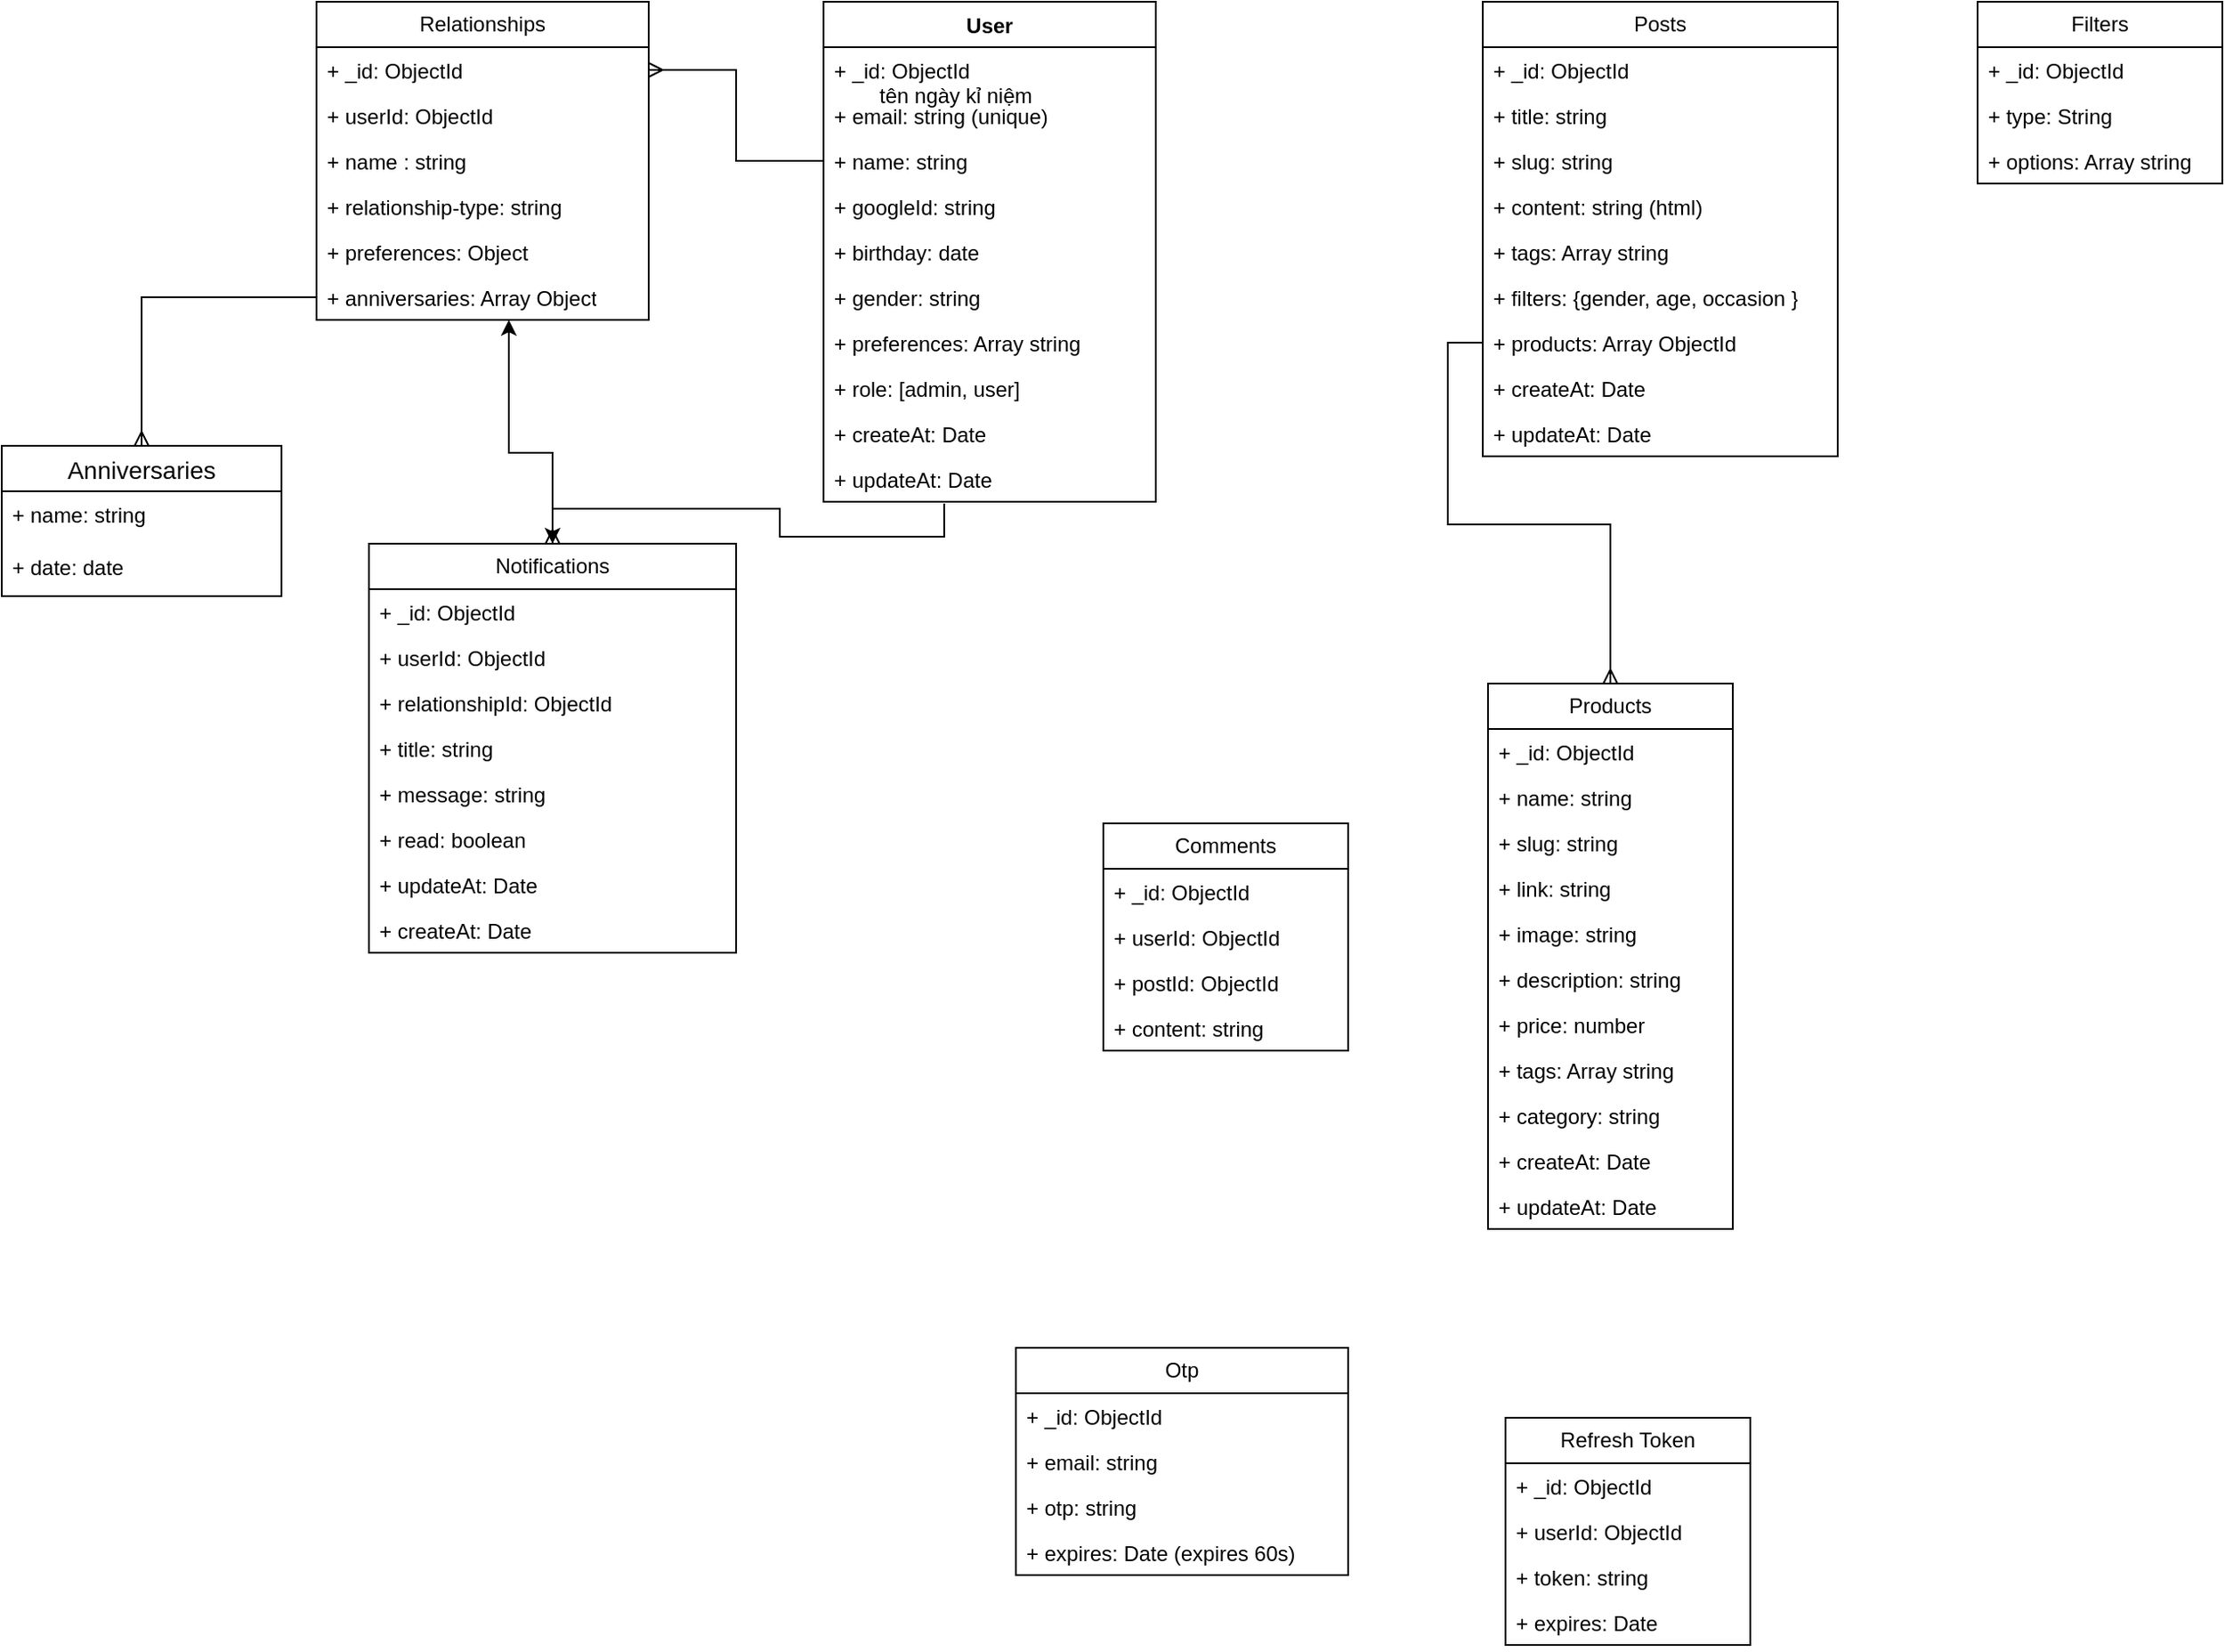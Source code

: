 <mxfile version="26.0.6">
  <diagram name="Trang-1" id="--xrfrz-BZa6Kmq3hvPH">
    <mxGraphModel dx="3088" dy="746" grid="1" gridSize="10" guides="1" tooltips="1" connect="1" arrows="1" fold="1" page="1" pageScale="1" pageWidth="1654" pageHeight="2336" math="0" shadow="0">
      <root>
        <mxCell id="0" />
        <mxCell id="1" parent="0" />
        <mxCell id="nXrRDYK2SzlN4TtGPAdK-11" value="User" style="swimlane;fontStyle=1;align=center;verticalAlign=top;childLayout=stackLayout;horizontal=1;startSize=26;horizontalStack=0;resizeParent=1;resizeParentMax=0;resizeLast=0;collapsible=1;marginBottom=0;whiteSpace=wrap;html=1;" parent="1" vertex="1">
          <mxGeometry x="380" y="90" width="190" height="286" as="geometry" />
        </mxCell>
        <mxCell id="nXrRDYK2SzlN4TtGPAdK-12" value="+ _id: ObjectId" style="text;strokeColor=none;fillColor=none;align=left;verticalAlign=top;spacingLeft=4;spacingRight=4;overflow=hidden;rotatable=0;points=[[0,0.5],[1,0.5]];portConstraint=eastwest;whiteSpace=wrap;html=1;" parent="nXrRDYK2SzlN4TtGPAdK-11" vertex="1">
          <mxGeometry y="26" width="190" height="26" as="geometry" />
        </mxCell>
        <mxCell id="nXrRDYK2SzlN4TtGPAdK-17" value="+ email: string (unique)" style="text;strokeColor=none;fillColor=none;align=left;verticalAlign=top;spacingLeft=4;spacingRight=4;overflow=hidden;rotatable=0;points=[[0,0.5],[1,0.5]];portConstraint=eastwest;whiteSpace=wrap;html=1;" parent="nXrRDYK2SzlN4TtGPAdK-11" vertex="1">
          <mxGeometry y="52" width="190" height="26" as="geometry" />
        </mxCell>
        <mxCell id="nXrRDYK2SzlN4TtGPAdK-18" value="+ name: string&amp;nbsp;" style="text;strokeColor=none;fillColor=none;align=left;verticalAlign=top;spacingLeft=4;spacingRight=4;overflow=hidden;rotatable=0;points=[[0,0.5],[1,0.5]];portConstraint=eastwest;whiteSpace=wrap;html=1;" parent="nXrRDYK2SzlN4TtGPAdK-11" vertex="1">
          <mxGeometry y="78" width="190" height="26" as="geometry" />
        </mxCell>
        <mxCell id="nXrRDYK2SzlN4TtGPAdK-25" value="+ googleId: string" style="text;strokeColor=none;fillColor=none;align=left;verticalAlign=top;spacingLeft=4;spacingRight=4;overflow=hidden;rotatable=0;points=[[0,0.5],[1,0.5]];portConstraint=eastwest;whiteSpace=wrap;html=1;" parent="nXrRDYK2SzlN4TtGPAdK-11" vertex="1">
          <mxGeometry y="104" width="190" height="26" as="geometry" />
        </mxCell>
        <mxCell id="nXrRDYK2SzlN4TtGPAdK-19" value="+ birthday: date" style="text;strokeColor=none;fillColor=none;align=left;verticalAlign=top;spacingLeft=4;spacingRight=4;overflow=hidden;rotatable=0;points=[[0,0.5],[1,0.5]];portConstraint=eastwest;whiteSpace=wrap;html=1;" parent="nXrRDYK2SzlN4TtGPAdK-11" vertex="1">
          <mxGeometry y="130" width="190" height="26" as="geometry" />
        </mxCell>
        <mxCell id="nXrRDYK2SzlN4TtGPAdK-20" value="+ gender: string" style="text;strokeColor=none;fillColor=none;align=left;verticalAlign=top;spacingLeft=4;spacingRight=4;overflow=hidden;rotatable=0;points=[[0,0.5],[1,0.5]];portConstraint=eastwest;whiteSpace=wrap;html=1;" parent="nXrRDYK2SzlN4TtGPAdK-11" vertex="1">
          <mxGeometry y="156" width="190" height="26" as="geometry" />
        </mxCell>
        <mxCell id="nXrRDYK2SzlN4TtGPAdK-22" value="+ preferences: Array string" style="text;strokeColor=none;fillColor=none;align=left;verticalAlign=top;spacingLeft=4;spacingRight=4;overflow=hidden;rotatable=0;points=[[0,0.5],[1,0.5]];portConstraint=eastwest;whiteSpace=wrap;html=1;" parent="nXrRDYK2SzlN4TtGPAdK-11" vertex="1">
          <mxGeometry y="182" width="190" height="26" as="geometry" />
        </mxCell>
        <mxCell id="aT9ikR8N9o_AzXJabpUz-1" value="+ role: [admin, user]" style="text;strokeColor=none;fillColor=none;align=left;verticalAlign=top;spacingLeft=4;spacingRight=4;overflow=hidden;rotatable=0;points=[[0,0.5],[1,0.5]];portConstraint=eastwest;whiteSpace=wrap;html=1;" parent="nXrRDYK2SzlN4TtGPAdK-11" vertex="1">
          <mxGeometry y="208" width="190" height="26" as="geometry" />
        </mxCell>
        <mxCell id="nXrRDYK2SzlN4TtGPAdK-35" value="+ createAt: Date" style="text;strokeColor=none;fillColor=none;align=left;verticalAlign=top;spacingLeft=4;spacingRight=4;overflow=hidden;rotatable=0;points=[[0,0.5],[1,0.5]];portConstraint=eastwest;whiteSpace=wrap;html=1;" parent="nXrRDYK2SzlN4TtGPAdK-11" vertex="1">
          <mxGeometry y="234" width="190" height="26" as="geometry" />
        </mxCell>
        <mxCell id="nXrRDYK2SzlN4TtGPAdK-36" value="+ updateAt: Date" style="text;strokeColor=none;fillColor=none;align=left;verticalAlign=top;spacingLeft=4;spacingRight=4;overflow=hidden;rotatable=0;points=[[0,0.5],[1,0.5]];portConstraint=eastwest;whiteSpace=wrap;html=1;" parent="nXrRDYK2SzlN4TtGPAdK-11" vertex="1">
          <mxGeometry y="260" width="190" height="26" as="geometry" />
        </mxCell>
        <mxCell id="nXrRDYK2SzlN4TtGPAdK-30" value="Posts" style="swimlane;fontStyle=0;childLayout=stackLayout;horizontal=1;startSize=26;fillColor=none;horizontalStack=0;resizeParent=1;resizeParentMax=0;resizeLast=0;collapsible=1;marginBottom=0;whiteSpace=wrap;html=1;" parent="1" vertex="1">
          <mxGeometry x="757" y="90" width="203" height="260" as="geometry" />
        </mxCell>
        <mxCell id="nXrRDYK2SzlN4TtGPAdK-31" value="+ _id: ObjectId" style="text;strokeColor=none;fillColor=none;align=left;verticalAlign=top;spacingLeft=4;spacingRight=4;overflow=hidden;rotatable=0;points=[[0,0.5],[1,0.5]];portConstraint=eastwest;whiteSpace=wrap;html=1;" parent="nXrRDYK2SzlN4TtGPAdK-30" vertex="1">
          <mxGeometry y="26" width="203" height="26" as="geometry" />
        </mxCell>
        <mxCell id="nXrRDYK2SzlN4TtGPAdK-32" value="+ title: string" style="text;strokeColor=none;fillColor=none;align=left;verticalAlign=top;spacingLeft=4;spacingRight=4;overflow=hidden;rotatable=0;points=[[0,0.5],[1,0.5]];portConstraint=eastwest;whiteSpace=wrap;html=1;" parent="nXrRDYK2SzlN4TtGPAdK-30" vertex="1">
          <mxGeometry y="52" width="203" height="26" as="geometry" />
        </mxCell>
        <mxCell id="nXrRDYK2SzlN4TtGPAdK-55" value="+ slug: string" style="text;strokeColor=none;fillColor=none;align=left;verticalAlign=top;spacingLeft=4;spacingRight=4;overflow=hidden;rotatable=0;points=[[0,0.5],[1,0.5]];portConstraint=eastwest;whiteSpace=wrap;html=1;" parent="nXrRDYK2SzlN4TtGPAdK-30" vertex="1">
          <mxGeometry y="78" width="203" height="26" as="geometry" />
        </mxCell>
        <mxCell id="nXrRDYK2SzlN4TtGPAdK-33" value="+ content: string (html)" style="text;strokeColor=none;fillColor=none;align=left;verticalAlign=top;spacingLeft=4;spacingRight=4;overflow=hidden;rotatable=0;points=[[0,0.5],[1,0.5]];portConstraint=eastwest;whiteSpace=wrap;html=1;" parent="nXrRDYK2SzlN4TtGPAdK-30" vertex="1">
          <mxGeometry y="104" width="203" height="26" as="geometry" />
        </mxCell>
        <mxCell id="nXrRDYK2SzlN4TtGPAdK-60" value="+ tags: Array string" style="text;strokeColor=none;fillColor=none;align=left;verticalAlign=top;spacingLeft=4;spacingRight=4;overflow=hidden;rotatable=0;points=[[0,0.5],[1,0.5]];portConstraint=eastwest;whiteSpace=wrap;html=1;" parent="nXrRDYK2SzlN4TtGPAdK-30" vertex="1">
          <mxGeometry y="130" width="203" height="26" as="geometry" />
        </mxCell>
        <mxCell id="nXrRDYK2SzlN4TtGPAdK-59" value="+ filters: {gender, age, occasion }" style="text;strokeColor=none;fillColor=none;align=left;verticalAlign=top;spacingLeft=4;spacingRight=4;overflow=hidden;rotatable=0;points=[[0,0.5],[1,0.5]];portConstraint=eastwest;whiteSpace=wrap;html=1;" parent="nXrRDYK2SzlN4TtGPAdK-30" vertex="1">
          <mxGeometry y="156" width="203" height="26" as="geometry" />
        </mxCell>
        <mxCell id="nXrRDYK2SzlN4TtGPAdK-34" value="+ products: Array ObjectId" style="text;strokeColor=none;fillColor=none;align=left;verticalAlign=top;spacingLeft=4;spacingRight=4;overflow=hidden;rotatable=0;points=[[0,0.5],[1,0.5]];portConstraint=eastwest;whiteSpace=wrap;html=1;" parent="nXrRDYK2SzlN4TtGPAdK-30" vertex="1">
          <mxGeometry y="182" width="203" height="26" as="geometry" />
        </mxCell>
        <mxCell id="nXrRDYK2SzlN4TtGPAdK-23" value="+ createAt: Date" style="text;strokeColor=none;fillColor=none;align=left;verticalAlign=top;spacingLeft=4;spacingRight=4;overflow=hidden;rotatable=0;points=[[0,0.5],[1,0.5]];portConstraint=eastwest;whiteSpace=wrap;html=1;" parent="nXrRDYK2SzlN4TtGPAdK-30" vertex="1">
          <mxGeometry y="208" width="203" height="26" as="geometry" />
        </mxCell>
        <mxCell id="nXrRDYK2SzlN4TtGPAdK-24" value="+ updateAt: Date" style="text;strokeColor=none;fillColor=none;align=left;verticalAlign=top;spacingLeft=4;spacingRight=4;overflow=hidden;rotatable=0;points=[[0,0.5],[1,0.5]];portConstraint=eastwest;whiteSpace=wrap;html=1;" parent="nXrRDYK2SzlN4TtGPAdK-30" vertex="1">
          <mxGeometry y="234" width="203" height="26" as="geometry" />
        </mxCell>
        <mxCell id="nXrRDYK2SzlN4TtGPAdK-61" style="edgeStyle=orthogonalEdgeStyle;rounded=0;orthogonalLoop=1;jettySize=auto;html=1;startArrow=ERmany;startFill=0;endArrow=none;endFill=0;" parent="1" source="nXrRDYK2SzlN4TtGPAdK-37" target="nXrRDYK2SzlN4TtGPAdK-34" edge="1">
          <mxGeometry relative="1" as="geometry" />
        </mxCell>
        <mxCell id="nXrRDYK2SzlN4TtGPAdK-37" value="Products" style="swimlane;fontStyle=0;childLayout=stackLayout;horizontal=1;startSize=26;fillColor=none;horizontalStack=0;resizeParent=1;resizeParentMax=0;resizeLast=0;collapsible=1;marginBottom=0;whiteSpace=wrap;html=1;" parent="1" vertex="1">
          <mxGeometry x="760" y="480" width="140" height="312" as="geometry" />
        </mxCell>
        <mxCell id="nXrRDYK2SzlN4TtGPAdK-38" value="+ _id: ObjectId" style="text;strokeColor=none;fillColor=none;align=left;verticalAlign=top;spacingLeft=4;spacingRight=4;overflow=hidden;rotatable=0;points=[[0,0.5],[1,0.5]];portConstraint=eastwest;whiteSpace=wrap;html=1;" parent="nXrRDYK2SzlN4TtGPAdK-37" vertex="1">
          <mxGeometry y="26" width="140" height="26" as="geometry" />
        </mxCell>
        <mxCell id="nXrRDYK2SzlN4TtGPAdK-40" value="+ name: string" style="text;strokeColor=none;fillColor=none;align=left;verticalAlign=top;spacingLeft=4;spacingRight=4;overflow=hidden;rotatable=0;points=[[0,0.5],[1,0.5]];portConstraint=eastwest;whiteSpace=wrap;html=1;" parent="nXrRDYK2SzlN4TtGPAdK-37" vertex="1">
          <mxGeometry y="52" width="140" height="26" as="geometry" />
        </mxCell>
        <mxCell id="aT9ikR8N9o_AzXJabpUz-12" value="+ slug: string" style="text;strokeColor=none;fillColor=none;align=left;verticalAlign=top;spacingLeft=4;spacingRight=4;overflow=hidden;rotatable=0;points=[[0,0.5],[1,0.5]];portConstraint=eastwest;whiteSpace=wrap;html=1;" parent="nXrRDYK2SzlN4TtGPAdK-37" vertex="1">
          <mxGeometry y="78" width="140" height="26" as="geometry" />
        </mxCell>
        <mxCell id="nXrRDYK2SzlN4TtGPAdK-46" value="+ link: string" style="text;strokeColor=none;fillColor=none;align=left;verticalAlign=top;spacingLeft=4;spacingRight=4;overflow=hidden;rotatable=0;points=[[0,0.5],[1,0.5]];portConstraint=eastwest;whiteSpace=wrap;html=1;" parent="nXrRDYK2SzlN4TtGPAdK-37" vertex="1">
          <mxGeometry y="104" width="140" height="26" as="geometry" />
        </mxCell>
        <mxCell id="nXrRDYK2SzlN4TtGPAdK-47" value="+ image: string" style="text;strokeColor=none;fillColor=none;align=left;verticalAlign=top;spacingLeft=4;spacingRight=4;overflow=hidden;rotatable=0;points=[[0,0.5],[1,0.5]];portConstraint=eastwest;whiteSpace=wrap;html=1;" parent="nXrRDYK2SzlN4TtGPAdK-37" vertex="1">
          <mxGeometry y="130" width="140" height="26" as="geometry" />
        </mxCell>
        <mxCell id="nXrRDYK2SzlN4TtGPAdK-48" value="+ description: string" style="text;strokeColor=none;fillColor=none;align=left;verticalAlign=top;spacingLeft=4;spacingRight=4;overflow=hidden;rotatable=0;points=[[0,0.5],[1,0.5]];portConstraint=eastwest;whiteSpace=wrap;html=1;" parent="nXrRDYK2SzlN4TtGPAdK-37" vertex="1">
          <mxGeometry y="156" width="140" height="26" as="geometry" />
        </mxCell>
        <mxCell id="nXrRDYK2SzlN4TtGPAdK-58" value="+ price: number" style="text;strokeColor=none;fillColor=none;align=left;verticalAlign=top;spacingLeft=4;spacingRight=4;overflow=hidden;rotatable=0;points=[[0,0.5],[1,0.5]];portConstraint=eastwest;whiteSpace=wrap;html=1;" parent="nXrRDYK2SzlN4TtGPAdK-37" vertex="1">
          <mxGeometry y="182" width="140" height="26" as="geometry" />
        </mxCell>
        <mxCell id="nXrRDYK2SzlN4TtGPAdK-56" value="+ tags: Array string" style="text;strokeColor=none;fillColor=none;align=left;verticalAlign=top;spacingLeft=4;spacingRight=4;overflow=hidden;rotatable=0;points=[[0,0.5],[1,0.5]];portConstraint=eastwest;whiteSpace=wrap;html=1;" parent="nXrRDYK2SzlN4TtGPAdK-37" vertex="1">
          <mxGeometry y="208" width="140" height="26" as="geometry" />
        </mxCell>
        <mxCell id="nXrRDYK2SzlN4TtGPAdK-57" value="+ category: string" style="text;strokeColor=none;fillColor=none;align=left;verticalAlign=top;spacingLeft=4;spacingRight=4;overflow=hidden;rotatable=0;points=[[0,0.5],[1,0.5]];portConstraint=eastwest;whiteSpace=wrap;html=1;" parent="nXrRDYK2SzlN4TtGPAdK-37" vertex="1">
          <mxGeometry y="234" width="140" height="26" as="geometry" />
        </mxCell>
        <mxCell id="nXrRDYK2SzlN4TtGPAdK-52" value="+ createAt: Date" style="text;strokeColor=none;fillColor=none;align=left;verticalAlign=top;spacingLeft=4;spacingRight=4;overflow=hidden;rotatable=0;points=[[0,0.5],[1,0.5]];portConstraint=eastwest;whiteSpace=wrap;html=1;" parent="nXrRDYK2SzlN4TtGPAdK-37" vertex="1">
          <mxGeometry y="260" width="140" height="26" as="geometry" />
        </mxCell>
        <mxCell id="nXrRDYK2SzlN4TtGPAdK-53" value="+ updateAt: Date" style="text;strokeColor=none;fillColor=none;align=left;verticalAlign=top;spacingLeft=4;spacingRight=4;overflow=hidden;rotatable=0;points=[[0,0.5],[1,0.5]];portConstraint=eastwest;whiteSpace=wrap;html=1;" parent="nXrRDYK2SzlN4TtGPAdK-37" vertex="1">
          <mxGeometry y="286" width="140" height="26" as="geometry" />
        </mxCell>
        <mxCell id="nXrRDYK2SzlN4TtGPAdK-41" value="Filters" style="swimlane;fontStyle=0;childLayout=stackLayout;horizontal=1;startSize=26;fillColor=none;horizontalStack=0;resizeParent=1;resizeParentMax=0;resizeLast=0;collapsible=1;marginBottom=0;whiteSpace=wrap;html=1;" parent="1" vertex="1">
          <mxGeometry x="1040" y="90" width="140" height="104" as="geometry" />
        </mxCell>
        <mxCell id="nXrRDYK2SzlN4TtGPAdK-42" value="+ _id: ObjectId" style="text;strokeColor=none;fillColor=none;align=left;verticalAlign=top;spacingLeft=4;spacingRight=4;overflow=hidden;rotatable=0;points=[[0,0.5],[1,0.5]];portConstraint=eastwest;whiteSpace=wrap;html=1;" parent="nXrRDYK2SzlN4TtGPAdK-41" vertex="1">
          <mxGeometry y="26" width="140" height="26" as="geometry" />
        </mxCell>
        <mxCell id="nXrRDYK2SzlN4TtGPAdK-43" value="+ type: String" style="text;strokeColor=none;fillColor=none;align=left;verticalAlign=top;spacingLeft=4;spacingRight=4;overflow=hidden;rotatable=0;points=[[0,0.5],[1,0.5]];portConstraint=eastwest;whiteSpace=wrap;html=1;" parent="nXrRDYK2SzlN4TtGPAdK-41" vertex="1">
          <mxGeometry y="52" width="140" height="26" as="geometry" />
        </mxCell>
        <mxCell id="nXrRDYK2SzlN4TtGPAdK-44" value="+ options: Array string" style="text;strokeColor=none;fillColor=none;align=left;verticalAlign=top;spacingLeft=4;spacingRight=4;overflow=hidden;rotatable=0;points=[[0,0.5],[1,0.5]];portConstraint=eastwest;whiteSpace=wrap;html=1;" parent="nXrRDYK2SzlN4TtGPAdK-41" vertex="1">
          <mxGeometry y="78" width="140" height="26" as="geometry" />
        </mxCell>
        <mxCell id="nXrRDYK2SzlN4TtGPAdK-62" value="Relationships" style="swimlane;fontStyle=0;childLayout=stackLayout;horizontal=1;startSize=26;fillColor=none;horizontalStack=0;resizeParent=1;resizeParentMax=0;resizeLast=0;collapsible=1;marginBottom=0;whiteSpace=wrap;html=1;" parent="1" vertex="1">
          <mxGeometry x="90" y="90" width="190" height="182" as="geometry" />
        </mxCell>
        <mxCell id="nXrRDYK2SzlN4TtGPAdK-63" value="+ _id: ObjectId" style="text;strokeColor=none;fillColor=none;align=left;verticalAlign=top;spacingLeft=4;spacingRight=4;overflow=hidden;rotatable=0;points=[[0,0.5],[1,0.5]];portConstraint=eastwest;whiteSpace=wrap;html=1;" parent="nXrRDYK2SzlN4TtGPAdK-62" vertex="1">
          <mxGeometry y="26" width="190" height="26" as="geometry" />
        </mxCell>
        <mxCell id="jq4RIN4glrRAZShFtYz6-3" value="+ userId: ObjectId" style="text;strokeColor=none;fillColor=none;align=left;verticalAlign=top;spacingLeft=4;spacingRight=4;overflow=hidden;rotatable=0;points=[[0,0.5],[1,0.5]];portConstraint=eastwest;whiteSpace=wrap;html=1;" vertex="1" parent="nXrRDYK2SzlN4TtGPAdK-62">
          <mxGeometry y="52" width="190" height="26" as="geometry" />
        </mxCell>
        <mxCell id="nXrRDYK2SzlN4TtGPAdK-81" value="+ name : string" style="text;strokeColor=none;fillColor=none;align=left;verticalAlign=top;spacingLeft=4;spacingRight=4;overflow=hidden;rotatable=0;points=[[0,0.5],[1,0.5]];portConstraint=eastwest;whiteSpace=wrap;html=1;" parent="nXrRDYK2SzlN4TtGPAdK-62" vertex="1">
          <mxGeometry y="78" width="190" height="26" as="geometry" />
        </mxCell>
        <mxCell id="nXrRDYK2SzlN4TtGPAdK-65" value="+ relationship-type: string&amp;nbsp;" style="text;strokeColor=none;fillColor=none;align=left;verticalAlign=top;spacingLeft=4;spacingRight=4;overflow=hidden;rotatable=0;points=[[0,0.5],[1,0.5]];portConstraint=eastwest;whiteSpace=wrap;html=1;" parent="nXrRDYK2SzlN4TtGPAdK-62" vertex="1">
          <mxGeometry y="104" width="190" height="26" as="geometry" />
        </mxCell>
        <mxCell id="nXrRDYK2SzlN4TtGPAdK-64" value="+ preferences: Object" style="text;strokeColor=none;fillColor=none;align=left;verticalAlign=top;spacingLeft=4;spacingRight=4;overflow=hidden;rotatable=0;points=[[0,0.5],[1,0.5]];portConstraint=eastwest;whiteSpace=wrap;html=1;" parent="nXrRDYK2SzlN4TtGPAdK-62" vertex="1">
          <mxGeometry y="130" width="190" height="26" as="geometry" />
        </mxCell>
        <mxCell id="nXrRDYK2SzlN4TtGPAdK-69" value="+ anniversaries: Array Object" style="text;strokeColor=none;fillColor=none;align=left;verticalAlign=top;spacingLeft=4;spacingRight=4;overflow=hidden;rotatable=0;points=[[0,0.5],[1,0.5]];portConstraint=eastwest;whiteSpace=wrap;html=1;" parent="nXrRDYK2SzlN4TtGPAdK-62" vertex="1">
          <mxGeometry y="156" width="190" height="26" as="geometry" />
        </mxCell>
        <mxCell id="nXrRDYK2SzlN4TtGPAdK-74" value="" style="edgeStyle=orthogonalEdgeStyle;rounded=0;orthogonalLoop=1;jettySize=auto;html=1;endArrow=none;endFill=0;startArrow=ERmany;startFill=0;" parent="1" source="nXrRDYK2SzlN4TtGPAdK-70" target="nXrRDYK2SzlN4TtGPAdK-69" edge="1">
          <mxGeometry relative="1" as="geometry" />
        </mxCell>
        <mxCell id="nXrRDYK2SzlN4TtGPAdK-70" value="Anniversaries" style="swimlane;fontStyle=0;childLayout=stackLayout;horizontal=1;startSize=26;horizontalStack=0;resizeParent=1;resizeParentMax=0;resizeLast=0;collapsible=1;marginBottom=0;align=center;fontSize=14;" parent="1" vertex="1">
          <mxGeometry x="-90" y="344" width="160" height="86" as="geometry" />
        </mxCell>
        <mxCell id="nXrRDYK2SzlN4TtGPAdK-71" value="+ name: string" style="text;strokeColor=none;fillColor=none;spacingLeft=4;spacingRight=4;overflow=hidden;rotatable=0;points=[[0,0.5],[1,0.5]];portConstraint=eastwest;fontSize=12;whiteSpace=wrap;html=1;" parent="nXrRDYK2SzlN4TtGPAdK-70" vertex="1">
          <mxGeometry y="26" width="160" height="30" as="geometry" />
        </mxCell>
        <mxCell id="nXrRDYK2SzlN4TtGPAdK-72" value="+ date: date" style="text;strokeColor=none;fillColor=none;spacingLeft=4;spacingRight=4;overflow=hidden;rotatable=0;points=[[0,0.5],[1,0.5]];portConstraint=eastwest;fontSize=12;whiteSpace=wrap;html=1;" parent="nXrRDYK2SzlN4TtGPAdK-70" vertex="1">
          <mxGeometry y="56" width="160" height="30" as="geometry" />
        </mxCell>
        <mxCell id="aT9ikR8N9o_AzXJabpUz-3" value="" style="edgeStyle=orthogonalEdgeStyle;rounded=0;orthogonalLoop=1;jettySize=auto;html=1;startArrow=classic;startFill=1;" parent="1" source="nXrRDYK2SzlN4TtGPAdK-75" target="nXrRDYK2SzlN4TtGPAdK-69" edge="1">
          <mxGeometry relative="1" as="geometry">
            <Array as="points">
              <mxPoint x="225" y="348" />
              <mxPoint x="200" y="348" />
            </Array>
          </mxGeometry>
        </mxCell>
        <mxCell id="aT9ikR8N9o_AzXJabpUz-6" value="" style="edgeStyle=orthogonalEdgeStyle;rounded=0;orthogonalLoop=1;jettySize=auto;html=1;entryX=0.363;entryY=1.038;entryDx=0;entryDy=0;entryPerimeter=0;startArrow=ERmany;startFill=0;endArrow=none;endFill=0;" parent="1" source="nXrRDYK2SzlN4TtGPAdK-75" target="nXrRDYK2SzlN4TtGPAdK-36" edge="1">
          <mxGeometry relative="1" as="geometry">
            <mxPoint x="475" y="334" as="targetPoint" />
          </mxGeometry>
        </mxCell>
        <mxCell id="nXrRDYK2SzlN4TtGPAdK-75" value="Notifications" style="swimlane;fontStyle=0;childLayout=stackLayout;horizontal=1;startSize=26;fillColor=none;horizontalStack=0;resizeParent=1;resizeParentMax=0;resizeLast=0;collapsible=1;marginBottom=0;whiteSpace=wrap;html=1;" parent="1" vertex="1">
          <mxGeometry x="120" y="400" width="210" height="234" as="geometry" />
        </mxCell>
        <mxCell id="nXrRDYK2SzlN4TtGPAdK-76" value="+ _id: ObjectId" style="text;strokeColor=none;fillColor=none;align=left;verticalAlign=top;spacingLeft=4;spacingRight=4;overflow=hidden;rotatable=0;points=[[0,0.5],[1,0.5]];portConstraint=eastwest;whiteSpace=wrap;html=1;" parent="nXrRDYK2SzlN4TtGPAdK-75" vertex="1">
          <mxGeometry y="26" width="210" height="26" as="geometry" />
        </mxCell>
        <mxCell id="nXrRDYK2SzlN4TtGPAdK-77" value="+ userId: ObjectId" style="text;strokeColor=none;fillColor=none;align=left;verticalAlign=top;spacingLeft=4;spacingRight=4;overflow=hidden;rotatable=0;points=[[0,0.5],[1,0.5]];portConstraint=eastwest;whiteSpace=wrap;html=1;" parent="nXrRDYK2SzlN4TtGPAdK-75" vertex="1">
          <mxGeometry y="52" width="210" height="26" as="geometry" />
        </mxCell>
        <mxCell id="nXrRDYK2SzlN4TtGPAdK-78" value="+&amp;nbsp;relationshipId: ObjectId" style="text;strokeColor=none;fillColor=none;align=left;verticalAlign=top;spacingLeft=4;spacingRight=4;overflow=hidden;rotatable=0;points=[[0,0.5],[1,0.5]];portConstraint=eastwest;whiteSpace=wrap;html=1;" parent="nXrRDYK2SzlN4TtGPAdK-75" vertex="1">
          <mxGeometry y="78" width="210" height="26" as="geometry" />
        </mxCell>
        <mxCell id="nXrRDYK2SzlN4TtGPAdK-83" value="+ title: string" style="text;strokeColor=none;fillColor=none;align=left;verticalAlign=top;spacingLeft=4;spacingRight=4;overflow=hidden;rotatable=0;points=[[0,0.5],[1,0.5]];portConstraint=eastwest;whiteSpace=wrap;html=1;" parent="nXrRDYK2SzlN4TtGPAdK-75" vertex="1">
          <mxGeometry y="104" width="210" height="26" as="geometry" />
        </mxCell>
        <mxCell id="nXrRDYK2SzlN4TtGPAdK-84" value="+ message: string" style="text;strokeColor=none;fillColor=none;align=left;verticalAlign=top;spacingLeft=4;spacingRight=4;overflow=hidden;rotatable=0;points=[[0,0.5],[1,0.5]];portConstraint=eastwest;whiteSpace=wrap;html=1;" parent="nXrRDYK2SzlN4TtGPAdK-75" vertex="1">
          <mxGeometry y="130" width="210" height="26" as="geometry" />
        </mxCell>
        <mxCell id="nXrRDYK2SzlN4TtGPAdK-85" value="+ read: boolean" style="text;strokeColor=none;fillColor=none;align=left;verticalAlign=top;spacingLeft=4;spacingRight=4;overflow=hidden;rotatable=0;points=[[0,0.5],[1,0.5]];portConstraint=eastwest;whiteSpace=wrap;html=1;" parent="nXrRDYK2SzlN4TtGPAdK-75" vertex="1">
          <mxGeometry y="156" width="210" height="26" as="geometry" />
        </mxCell>
        <mxCell id="nXrRDYK2SzlN4TtGPAdK-87" value="+ updateAt: Date" style="text;strokeColor=none;fillColor=none;align=left;verticalAlign=top;spacingLeft=4;spacingRight=4;overflow=hidden;rotatable=0;points=[[0,0.5],[1,0.5]];portConstraint=eastwest;whiteSpace=wrap;html=1;" parent="nXrRDYK2SzlN4TtGPAdK-75" vertex="1">
          <mxGeometry y="182" width="210" height="26" as="geometry" />
        </mxCell>
        <mxCell id="nXrRDYK2SzlN4TtGPAdK-86" value="+ createAt: Date" style="text;strokeColor=none;fillColor=none;align=left;verticalAlign=top;spacingLeft=4;spacingRight=4;overflow=hidden;rotatable=0;points=[[0,0.5],[1,0.5]];portConstraint=eastwest;whiteSpace=wrap;html=1;" parent="nXrRDYK2SzlN4TtGPAdK-75" vertex="1">
          <mxGeometry y="208" width="210" height="26" as="geometry" />
        </mxCell>
        <mxCell id="aT9ikR8N9o_AzXJabpUz-2" value="" style="edgeStyle=orthogonalEdgeStyle;rounded=0;orthogonalLoop=1;jettySize=auto;html=1;startArrow=ERmany;startFill=0;endArrow=none;endFill=0;" parent="1" source="nXrRDYK2SzlN4TtGPAdK-63" target="nXrRDYK2SzlN4TtGPAdK-18" edge="1">
          <mxGeometry relative="1" as="geometry" />
        </mxCell>
        <mxCell id="aT9ikR8N9o_AzXJabpUz-7" value="Comments" style="swimlane;fontStyle=0;childLayout=stackLayout;horizontal=1;startSize=26;fillColor=none;horizontalStack=0;resizeParent=1;resizeParentMax=0;resizeLast=0;collapsible=1;marginBottom=0;whiteSpace=wrap;html=1;" parent="1" vertex="1">
          <mxGeometry x="540" y="560" width="140" height="130" as="geometry" />
        </mxCell>
        <mxCell id="aT9ikR8N9o_AzXJabpUz-8" value="+ _id: ObjectId" style="text;strokeColor=none;fillColor=none;align=left;verticalAlign=top;spacingLeft=4;spacingRight=4;overflow=hidden;rotatable=0;points=[[0,0.5],[1,0.5]];portConstraint=eastwest;whiteSpace=wrap;html=1;" parent="aT9ikR8N9o_AzXJabpUz-7" vertex="1">
          <mxGeometry y="26" width="140" height="26" as="geometry" />
        </mxCell>
        <mxCell id="aT9ikR8N9o_AzXJabpUz-9" value="+ userId: ObjectId" style="text;strokeColor=none;fillColor=none;align=left;verticalAlign=top;spacingLeft=4;spacingRight=4;overflow=hidden;rotatable=0;points=[[0,0.5],[1,0.5]];portConstraint=eastwest;whiteSpace=wrap;html=1;" parent="aT9ikR8N9o_AzXJabpUz-7" vertex="1">
          <mxGeometry y="52" width="140" height="26" as="geometry" />
        </mxCell>
        <mxCell id="aT9ikR8N9o_AzXJabpUz-10" value="+ postId: ObjectId" style="text;strokeColor=none;fillColor=none;align=left;verticalAlign=top;spacingLeft=4;spacingRight=4;overflow=hidden;rotatable=0;points=[[0,0.5],[1,0.5]];portConstraint=eastwest;whiteSpace=wrap;html=1;" parent="aT9ikR8N9o_AzXJabpUz-7" vertex="1">
          <mxGeometry y="78" width="140" height="26" as="geometry" />
        </mxCell>
        <mxCell id="aT9ikR8N9o_AzXJabpUz-11" value="+ content: string" style="text;strokeColor=none;fillColor=none;align=left;verticalAlign=top;spacingLeft=4;spacingRight=4;overflow=hidden;rotatable=0;points=[[0,0.5],[1,0.5]];portConstraint=eastwest;whiteSpace=wrap;html=1;" parent="aT9ikR8N9o_AzXJabpUz-7" vertex="1">
          <mxGeometry y="104" width="140" height="26" as="geometry" />
        </mxCell>
        <mxCell id="BQMriJfRVaWXI6T3kKZ7-1" value="Otp" style="swimlane;fontStyle=0;childLayout=stackLayout;horizontal=1;startSize=26;fillColor=none;horizontalStack=0;resizeParent=1;resizeParentMax=0;resizeLast=0;collapsible=1;marginBottom=0;whiteSpace=wrap;html=1;" parent="1" vertex="1">
          <mxGeometry x="490" y="860" width="190" height="130" as="geometry" />
        </mxCell>
        <mxCell id="BQMriJfRVaWXI6T3kKZ7-2" value="+ _id: ObjectId" style="text;strokeColor=none;fillColor=none;align=left;verticalAlign=top;spacingLeft=4;spacingRight=4;overflow=hidden;rotatable=0;points=[[0,0.5],[1,0.5]];portConstraint=eastwest;whiteSpace=wrap;html=1;" parent="BQMriJfRVaWXI6T3kKZ7-1" vertex="1">
          <mxGeometry y="26" width="190" height="26" as="geometry" />
        </mxCell>
        <mxCell id="BQMriJfRVaWXI6T3kKZ7-3" value="+ email: string" style="text;strokeColor=none;fillColor=none;align=left;verticalAlign=top;spacingLeft=4;spacingRight=4;overflow=hidden;rotatable=0;points=[[0,0.5],[1,0.5]];portConstraint=eastwest;whiteSpace=wrap;html=1;" parent="BQMriJfRVaWXI6T3kKZ7-1" vertex="1">
          <mxGeometry y="52" width="190" height="26" as="geometry" />
        </mxCell>
        <mxCell id="BQMriJfRVaWXI6T3kKZ7-4" value="+ otp: string" style="text;strokeColor=none;fillColor=none;align=left;verticalAlign=top;spacingLeft=4;spacingRight=4;overflow=hidden;rotatable=0;points=[[0,0.5],[1,0.5]];portConstraint=eastwest;whiteSpace=wrap;html=1;" parent="BQMriJfRVaWXI6T3kKZ7-1" vertex="1">
          <mxGeometry y="78" width="190" height="26" as="geometry" />
        </mxCell>
        <mxCell id="BQMriJfRVaWXI6T3kKZ7-5" value="+ expires: Date (expires 60s)" style="text;strokeColor=none;fillColor=none;align=left;verticalAlign=top;spacingLeft=4;spacingRight=4;overflow=hidden;rotatable=0;points=[[0,0.5],[1,0.5]];portConstraint=eastwest;whiteSpace=wrap;html=1;" parent="BQMriJfRVaWXI6T3kKZ7-1" vertex="1">
          <mxGeometry y="104" width="190" height="26" as="geometry" />
        </mxCell>
        <mxCell id="BQMriJfRVaWXI6T3kKZ7-6" value="Refresh Token" style="swimlane;fontStyle=0;childLayout=stackLayout;horizontal=1;startSize=26;fillColor=none;horizontalStack=0;resizeParent=1;resizeParentMax=0;resizeLast=0;collapsible=1;marginBottom=0;whiteSpace=wrap;html=1;" parent="1" vertex="1">
          <mxGeometry x="770" y="900" width="140" height="130" as="geometry" />
        </mxCell>
        <mxCell id="BQMriJfRVaWXI6T3kKZ7-7" value="+ _id: ObjectId" style="text;strokeColor=none;fillColor=none;align=left;verticalAlign=top;spacingLeft=4;spacingRight=4;overflow=hidden;rotatable=0;points=[[0,0.5],[1,0.5]];portConstraint=eastwest;whiteSpace=wrap;html=1;" parent="BQMriJfRVaWXI6T3kKZ7-6" vertex="1">
          <mxGeometry y="26" width="140" height="26" as="geometry" />
        </mxCell>
        <mxCell id="BQMriJfRVaWXI6T3kKZ7-8" value="+ userId: ObjectId" style="text;strokeColor=none;fillColor=none;align=left;verticalAlign=top;spacingLeft=4;spacingRight=4;overflow=hidden;rotatable=0;points=[[0,0.5],[1,0.5]];portConstraint=eastwest;whiteSpace=wrap;html=1;" parent="BQMriJfRVaWXI6T3kKZ7-6" vertex="1">
          <mxGeometry y="52" width="140" height="26" as="geometry" />
        </mxCell>
        <mxCell id="BQMriJfRVaWXI6T3kKZ7-9" value="+ token: string" style="text;strokeColor=none;fillColor=none;align=left;verticalAlign=top;spacingLeft=4;spacingRight=4;overflow=hidden;rotatable=0;points=[[0,0.5],[1,0.5]];portConstraint=eastwest;whiteSpace=wrap;html=1;" parent="BQMriJfRVaWXI6T3kKZ7-6" vertex="1">
          <mxGeometry y="78" width="140" height="26" as="geometry" />
        </mxCell>
        <mxCell id="BQMriJfRVaWXI6T3kKZ7-10" value="+ expires: Date" style="text;strokeColor=none;fillColor=none;align=left;verticalAlign=top;spacingLeft=4;spacingRight=4;overflow=hidden;rotatable=0;points=[[0,0.5],[1,0.5]];portConstraint=eastwest;whiteSpace=wrap;html=1;" parent="BQMriJfRVaWXI6T3kKZ7-6" vertex="1">
          <mxGeometry y="104" width="140" height="26" as="geometry" />
        </mxCell>
        <mxCell id="jq4RIN4glrRAZShFtYz6-4" value="tên ngày kỉ niệm" style="text;whiteSpace=wrap;html=1;" vertex="1" parent="1">
          <mxGeometry x="410" y="130" width="120" height="40" as="geometry" />
        </mxCell>
      </root>
    </mxGraphModel>
  </diagram>
</mxfile>
